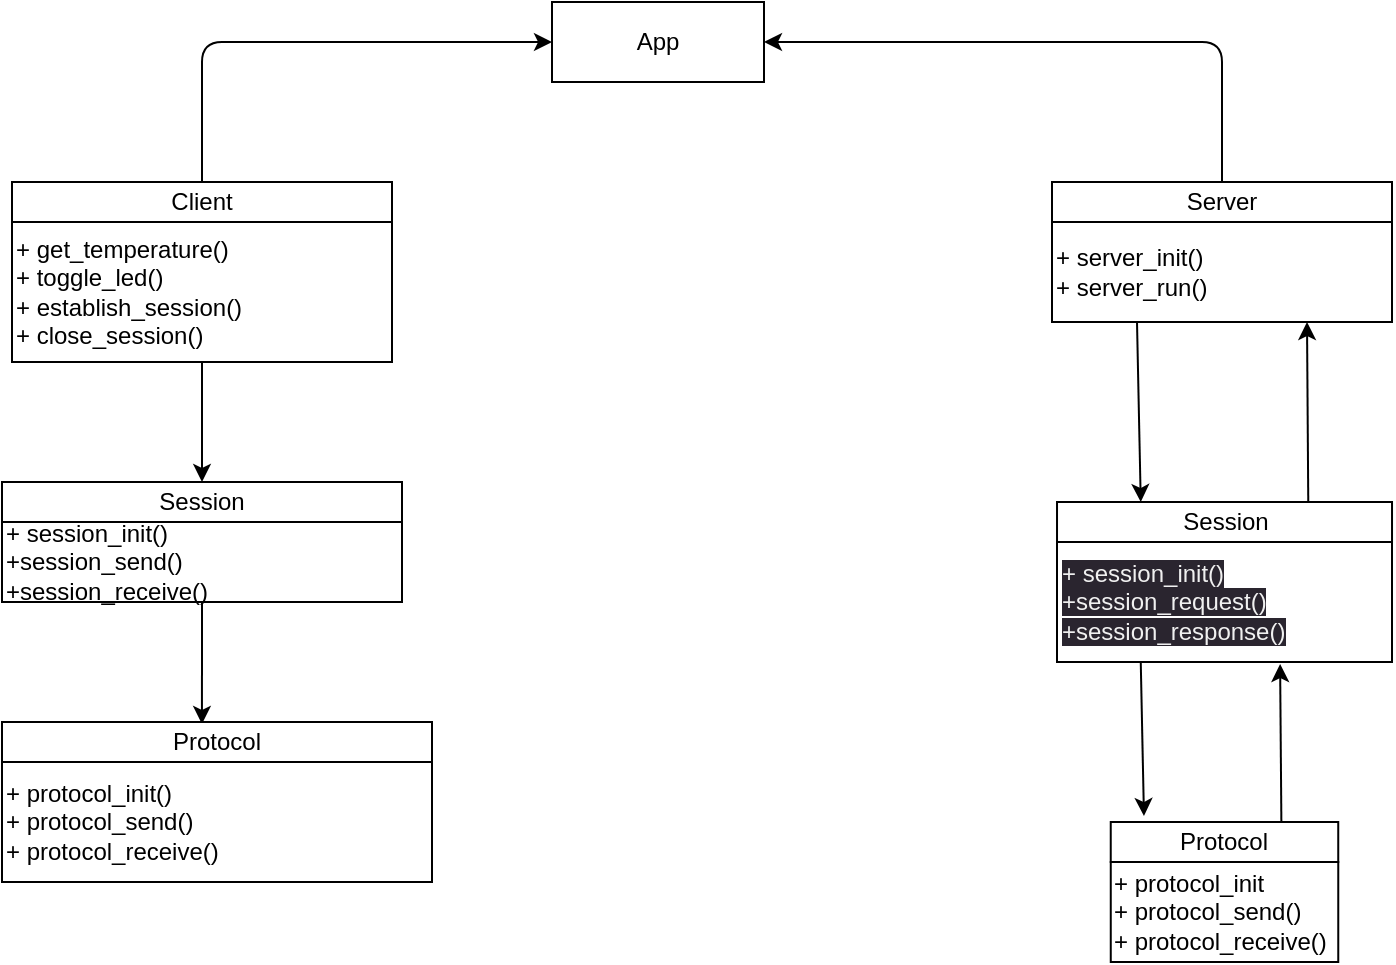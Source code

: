 <mxfile>
    <diagram id="7fnBgj7PPnSVGCgMZrqh" name="Page-1">
        <mxGraphModel dx="737" dy="264" grid="1" gridSize="10" guides="1" tooltips="1" connect="1" arrows="1" fold="1" page="1" pageScale="1" pageWidth="827" pageHeight="1169" math="0" shadow="0">
            <root>
                <mxCell id="0"/>
                <mxCell id="1" parent="0"/>
                <mxCell id="34" value="App" style="whiteSpace=wrap;html=1;" parent="1" vertex="1">
                    <mxGeometry x="340" y="200" width="106" height="40" as="geometry"/>
                </mxCell>
                <mxCell id="35" style="edgeStyle=orthogonalEdgeStyle;html=1;exitX=0.5;exitY=0;exitDx=0;exitDy=0;entryX=0;entryY=0.5;entryDx=0;entryDy=0;" parent="1" source="36" target="34" edge="1">
                    <mxGeometry relative="1" as="geometry"/>
                </mxCell>
                <mxCell id="36" value="Client" style="whiteSpace=wrap;html=1;shadow=0;" parent="1" vertex="1">
                    <mxGeometry x="70" y="290" width="190" height="20" as="geometry"/>
                </mxCell>
                <mxCell id="37" style="edgeStyle=orthogonalEdgeStyle;html=1;exitX=0.5;exitY=0;exitDx=0;exitDy=0;entryX=1;entryY=0.5;entryDx=0;entryDy=0;" parent="1" source="38" target="34" edge="1">
                    <mxGeometry relative="1" as="geometry"/>
                </mxCell>
                <mxCell id="38" value="Server" style="whiteSpace=wrap;html=1;" parent="1" vertex="1">
                    <mxGeometry x="590" y="290" width="170" height="20" as="geometry"/>
                </mxCell>
                <mxCell id="43" style="edgeStyle=none;html=1;exitX=0.5;exitY=1;exitDx=0;exitDy=0;fontSize=12;" parent="1" source="39" target="40" edge="1">
                    <mxGeometry relative="1" as="geometry"/>
                </mxCell>
                <mxCell id="39" value="+ get_temperature()&lt;br&gt;+ toggle_led()&lt;br&gt;+ establish_session()&lt;br&gt;+ close_session()" style="whiteSpace=wrap;html=1;shadow=0;align=left;" parent="1" vertex="1">
                    <mxGeometry x="70" y="310" width="190" height="70" as="geometry"/>
                </mxCell>
                <mxCell id="40" value="Session" style="whiteSpace=wrap;html=1;shadow=0;fontSize=12;" parent="1" vertex="1">
                    <mxGeometry x="65" y="440" width="200" height="20" as="geometry"/>
                </mxCell>
                <mxCell id="46" style="edgeStyle=none;html=1;exitX=0.5;exitY=1;exitDx=0;exitDy=0;entryX=0.465;entryY=0.05;entryDx=0;entryDy=0;entryPerimeter=0;fontSize=12;" parent="1" source="41" target="44" edge="1">
                    <mxGeometry relative="1" as="geometry"/>
                </mxCell>
                <mxCell id="41" value="+ session_init()&lt;br&gt;+session_send()&lt;br&gt;+session_receive()" style="whiteSpace=wrap;html=1;shadow=0;fontSize=12;align=left;" parent="1" vertex="1">
                    <mxGeometry x="65" y="460" width="200" height="40" as="geometry"/>
                </mxCell>
                <mxCell id="44" value="Protocol" style="whiteSpace=wrap;html=1;shadow=0;fontSize=12;" parent="1" vertex="1">
                    <mxGeometry x="65" y="560" width="215" height="20" as="geometry"/>
                </mxCell>
                <mxCell id="45" value="+ protocol_init()&lt;br&gt;+ protocol_send()&lt;br&gt;+ protocol_receive()" style="whiteSpace=wrap;html=1;shadow=0;fontSize=12;align=left;" parent="1" vertex="1">
                    <mxGeometry x="65" y="580" width="215" height="60" as="geometry"/>
                </mxCell>
                <mxCell id="65" style="edgeStyle=none;html=1;exitX=0.25;exitY=1;exitDx=0;exitDy=0;entryX=0.25;entryY=0;entryDx=0;entryDy=0;" parent="1" source="47" target="48" edge="1">
                    <mxGeometry relative="1" as="geometry"/>
                </mxCell>
                <mxCell id="47" value="+ server_init()&lt;br&gt;+ server_run()" style="whiteSpace=wrap;html=1;shadow=0;fontSize=12;align=left;" parent="1" vertex="1">
                    <mxGeometry x="590" y="310" width="170" height="50" as="geometry"/>
                </mxCell>
                <mxCell id="67" style="edgeStyle=none;html=1;exitX=0.75;exitY=0;exitDx=0;exitDy=0;entryX=0.75;entryY=1;entryDx=0;entryDy=0;" parent="1" source="48" target="47" edge="1">
                    <mxGeometry relative="1" as="geometry"/>
                </mxCell>
                <mxCell id="48" value="Session" style="whiteSpace=wrap;html=1;" parent="1" vertex="1">
                    <mxGeometry x="592.51" y="450" width="167.5" height="20" as="geometry"/>
                </mxCell>
                <mxCell id="63" style="edgeStyle=none;html=1;exitX=0.25;exitY=1;exitDx=0;exitDy=0;entryX=0.146;entryY=-0.15;entryDx=0;entryDy=0;entryPerimeter=0;" parent="1" source="49" target="51" edge="1">
                    <mxGeometry relative="1" as="geometry"/>
                </mxCell>
                <mxCell id="49" value="&lt;span style=&quot;color: rgb(240, 240, 240); font-family: Helvetica; font-size: 12px; font-style: normal; font-variant-ligatures: normal; font-variant-caps: normal; font-weight: 400; letter-spacing: normal; orphans: 2; text-indent: 0px; text-transform: none; widows: 2; word-spacing: 0px; -webkit-text-stroke-width: 0px; background-color: rgb(42, 37, 47); text-decoration-thickness: initial; text-decoration-style: initial; text-decoration-color: initial; float: none; display: inline !important;&quot;&gt;+ session_init()&lt;/span&gt;&lt;br style=&quot;border-color: rgb(0, 0, 0); color: rgb(240, 240, 240); font-family: Helvetica; font-size: 12px; font-style: normal; font-variant-ligatures: normal; font-variant-caps: normal; font-weight: 400; letter-spacing: normal; orphans: 2; text-indent: 0px; text-transform: none; widows: 2; word-spacing: 0px; -webkit-text-stroke-width: 0px; background-color: rgb(42, 37, 47); text-decoration-thickness: initial; text-decoration-style: initial; text-decoration-color: initial;&quot;&gt;&lt;span style=&quot;color: rgb(240, 240, 240); font-family: Helvetica; font-size: 12px; font-style: normal; font-variant-ligatures: normal; font-variant-caps: normal; font-weight: 400; letter-spacing: normal; orphans: 2; text-indent: 0px; text-transform: none; widows: 2; word-spacing: 0px; -webkit-text-stroke-width: 0px; background-color: rgb(42, 37, 47); text-decoration-thickness: initial; text-decoration-style: initial; text-decoration-color: initial; float: none; display: inline !important;&quot;&gt;+session_request()&lt;/span&gt;&lt;br style=&quot;border-color: rgb(0, 0, 0); color: rgb(240, 240, 240); font-family: Helvetica; font-size: 12px; font-style: normal; font-variant-ligatures: normal; font-variant-caps: normal; font-weight: 400; letter-spacing: normal; orphans: 2; text-indent: 0px; text-transform: none; widows: 2; word-spacing: 0px; -webkit-text-stroke-width: 0px; background-color: rgb(42, 37, 47); text-decoration-thickness: initial; text-decoration-style: initial; text-decoration-color: initial;&quot;&gt;&lt;span style=&quot;color: rgb(240, 240, 240); font-family: Helvetica; font-size: 12px; font-style: normal; font-variant-ligatures: normal; font-variant-caps: normal; font-weight: 400; letter-spacing: normal; orphans: 2; text-indent: 0px; text-transform: none; widows: 2; word-spacing: 0px; -webkit-text-stroke-width: 0px; background-color: rgb(42, 37, 47); text-decoration-thickness: initial; text-decoration-style: initial; text-decoration-color: initial; float: none; display: inline !important;&quot;&gt;+session_response()&lt;/span&gt;" style="whiteSpace=wrap;html=1;align=left;" parent="1" vertex="1">
                    <mxGeometry x="592.5" y="470" width="167.5" height="60" as="geometry"/>
                </mxCell>
                <mxCell id="56" style="edgeStyle=none;html=1;exitX=0.75;exitY=0;exitDx=0;exitDy=0;entryX=0.666;entryY=1.017;entryDx=0;entryDy=0;entryPerimeter=0;" parent="1" source="51" target="49" edge="1">
                    <mxGeometry relative="1" as="geometry"/>
                </mxCell>
                <mxCell id="51" value="Protocol" style="whiteSpace=wrap;html=1;" parent="1" vertex="1">
                    <mxGeometry x="619.37" y="610" width="113.75" height="20" as="geometry"/>
                </mxCell>
                <mxCell id="53" value="+ protocol_init&lt;br&gt;+ protocol_send()&lt;br&gt;+ protocol_receive()" style="whiteSpace=wrap;html=1;align=left;" parent="1" vertex="1">
                    <mxGeometry x="619.38" y="630" width="113.75" height="50" as="geometry"/>
                </mxCell>
            </root>
        </mxGraphModel>
    </diagram>
</mxfile>